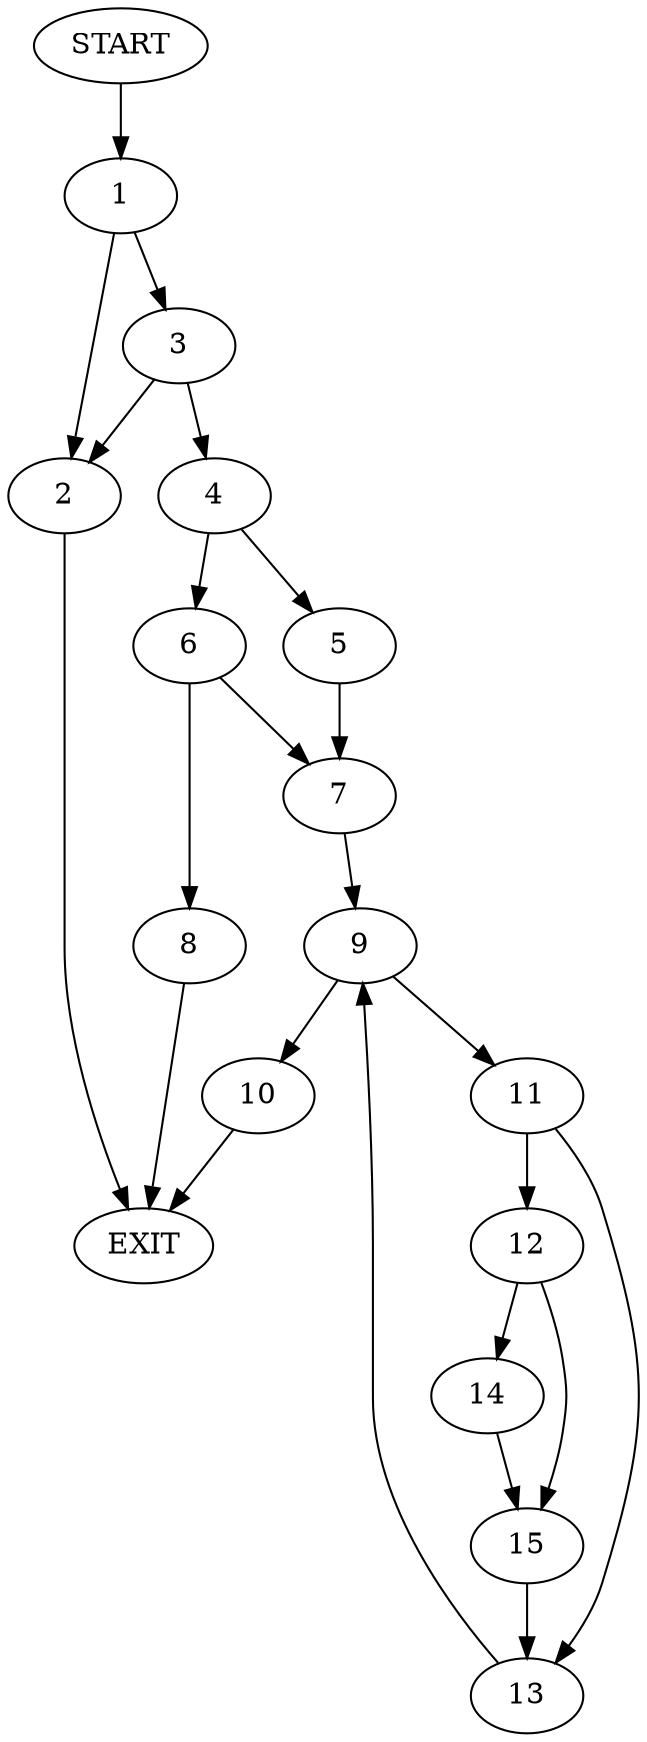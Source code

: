 digraph {
0 [label="START"]
16 [label="EXIT"]
0 -> 1
1 -> 2
1 -> 3
2 -> 16
3 -> 2
3 -> 4
4 -> 5
4 -> 6
5 -> 7
6 -> 7
6 -> 8
7 -> 9
8 -> 16
9 -> 10
9 -> 11
11 -> 12
11 -> 13
10 -> 16
12 -> 14
12 -> 15
13 -> 9
15 -> 13
14 -> 15
}
